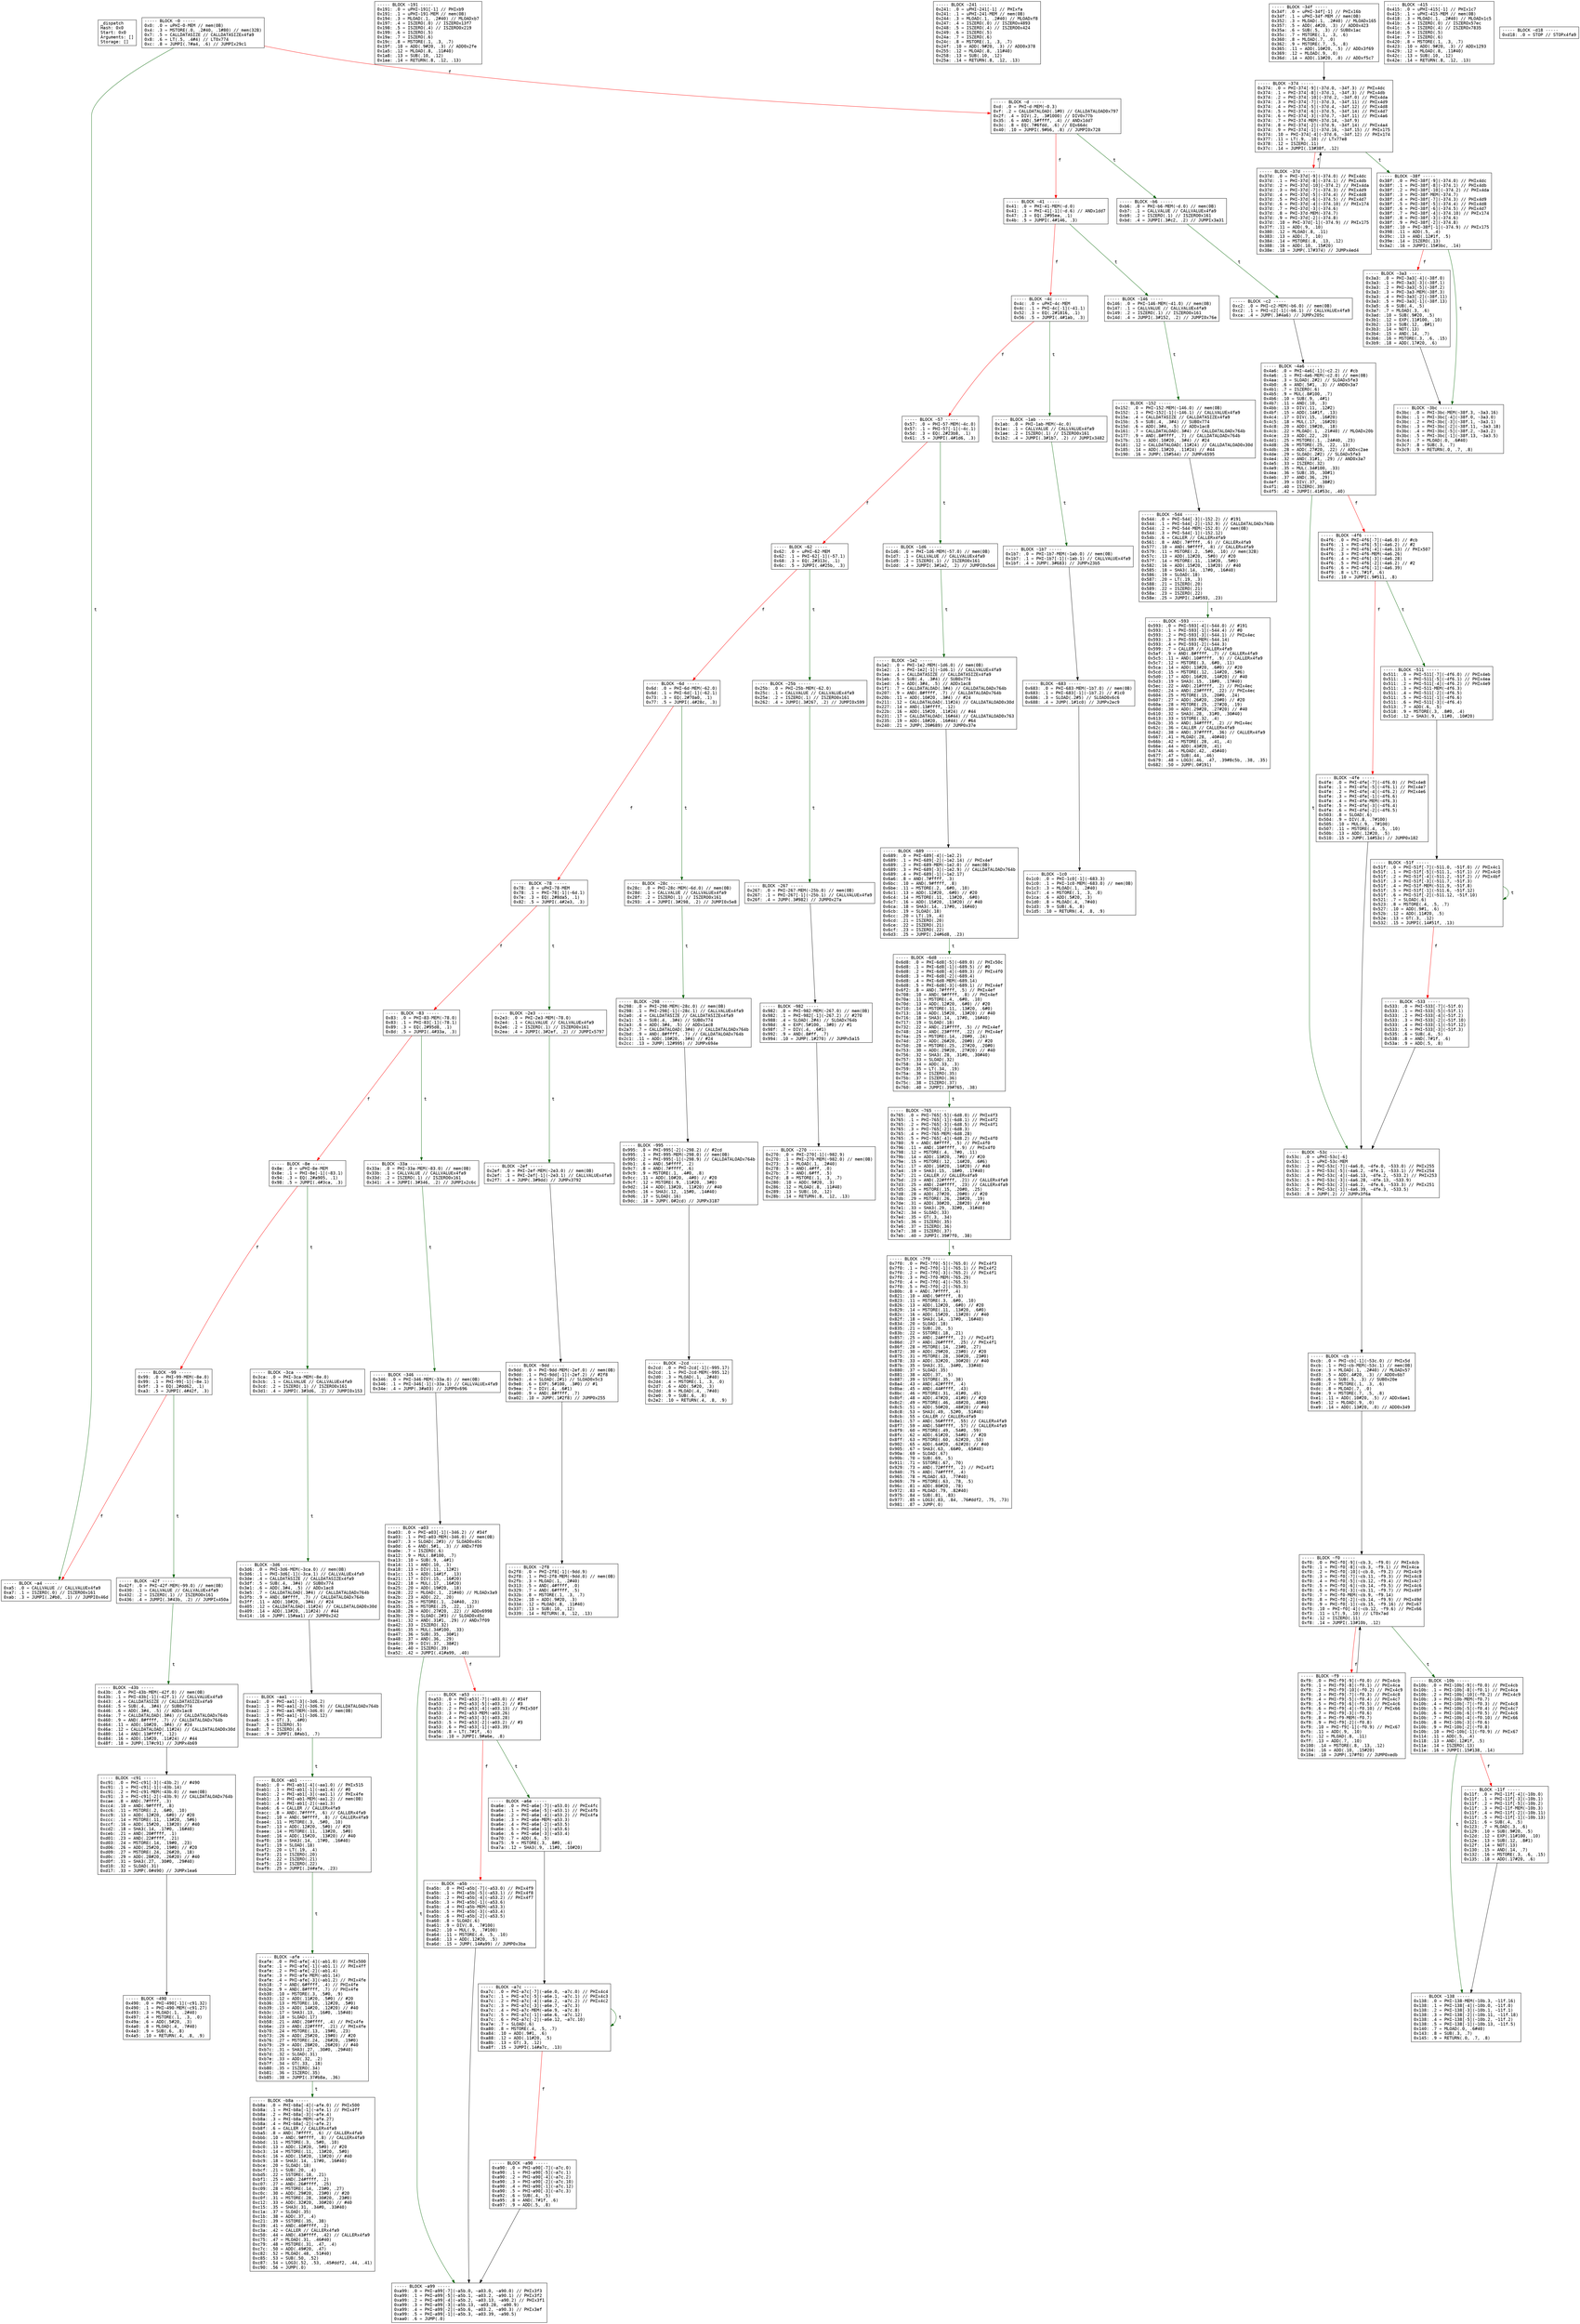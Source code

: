 
digraph G {
graph [fontname = "consolas"];
node  [fontname = "consolas"];
edge  [fontname = "consolas"];
ff [label="{_dispatch\lHash: 0x0\lStart: 0x0\lArguments: []\lStorage: []\l}", shape="record"];
block_0 [label="----- BLOCK ~0 -----\l0x0: .0 = uPHI~0-MEM // mem(0B)\l0x4: .3 = MSTORE(.0, .2#40, .1#80) // mem(32B)\l0x7: .5 = CALLDATASIZE // CALLDATASIZEx4fa9\l0x8: .6 = LT(.5, .4#4) // LT0x774\l0xc: .8 = JUMPI(.7#a4, .6) // JUMPIx29c1\l", shape="record"];
block_d [label="----- BLOCK ~d -----\l0xd: .0 = PHI~d-MEM(~0.3)\l0xf: .2 = CALLDATALOAD(.1#0) // CALLDATALOAD0x797\l0x2f: .4 = DIV(.2, .3#1000) // DIV0x77b\l0x35: .6 = AND(.5#ffff, .4) // ANDx1dd7\l0x3c: .8 = EQ(.7#6fdd, .6) // EQx664c\l0x40: .10 = JUMPI(.9#b6, .8) // JUMPI0x728\l", shape="record"];
block_41 [label="----- BLOCK ~41 -----\l0x41: .0 = PHI~41-MEM(~d.0)\l0x41: .1 = PHI~41[-1](~d.6) // ANDx1dd7\l0x47: .3 = EQ(.2#95ea, .1)\l0x4b: .5 = JUMPI(.4#146, .3)\l", shape="record"];
block_4c [label="----- BLOCK ~4c -----\l0x4c: .0 = uPHI~4c-MEM\l0x4c: .1 = PHI~4c[-1](~41.1)\l0x52: .3 = EQ(.2#1816, .1)\l0x56: .5 = JUMPI(.4#1ab, .3)\l", shape="record"];
block_57 [label="----- BLOCK ~57 -----\l0x57: .0 = PHI~57-MEM(~4c.0)\l0x57: .1 = PHI~57[-1](~4c.1)\l0x5d: .3 = EQ(.2#23b8, .1)\l0x61: .5 = JUMPI(.4#1d6, .3)\l", shape="record"];
block_62 [label="----- BLOCK ~62 -----\l0x62: .0 = uPHI~62-MEM\l0x62: .1 = PHI~62[-1](~57.1)\l0x68: .3 = EQ(.2#313c, .1)\l0x6c: .5 = JUMPI(.4#25b, .3)\l", shape="record"];
block_6d [label="----- BLOCK ~6d -----\l0x6d: .0 = PHI~6d-MEM(~62.0)\l0x6d: .1 = PHI~6d[-1](~62.1)\l0x73: .3 = EQ(.2#70a0, .1)\l0x77: .5 = JUMPI(.4#28c, .3)\l", shape="record"];
block_78 [label="----- BLOCK ~78 -----\l0x78: .0 = uPHI~78-MEM\l0x78: .1 = PHI~78[-1](~6d.1)\l0x7e: .3 = EQ(.2#8da5, .1)\l0x82: .5 = JUMPI(.4#2e3, .3)\l", shape="record"];
block_83 [label="----- BLOCK ~83 -----\l0x83: .0 = PHI~83-MEM(~78.0)\l0x83: .1 = PHI~83[-1](~78.1)\l0x89: .3 = EQ(.2#95d8, .1)\l0x8d: .5 = JUMPI(.4#33a, .3)\l", shape="record"];
block_8e [label="----- BLOCK ~8e -----\l0x8e: .0 = uPHI~8e-MEM\l0x8e: .1 = PHI~8e[-1](~83.1)\l0x94: .3 = EQ(.2#a905, .1)\l0x98: .5 = JUMPI(.4#3ca, .3)\l", shape="record"];
block_99 [label="----- BLOCK ~99 -----\l0x99: .0 = PHI~99-MEM(~8e.0)\l0x99: .1 = PHI~99[-1](~8e.1)\l0x9f: .3 = EQ(.2#dd62, .1)\l0xa3: .5 = JUMPI(.4#42f, .3)\l", shape="record"];
block_a4 [label="----- BLOCK ~a4 -----\l0xa5: .0 = CALLVALUE // CALLVALUEx4fa9\l0xa7: .1 = ISZERO(.0) // ISZERO0x161\l0xab: .3 = JUMPI(.2#b0, .1) // JUMPI0x46d\l", shape="record"];
block_b6 [label="----- BLOCK ~b6 -----\l0xb6: .0 = PHI~b6-MEM(~d.0) // mem(0B)\l0xb7: .1 = CALLVALUE // CALLVALUEx4fa9\l0xb9: .2 = ISZERO(.1) // ISZERO0x161\l0xbd: .4 = JUMPI(.3#c2, .2) // JUMPIx3a31\l", shape="record"];
block_c2 [label="----- BLOCK ~c2 -----\l0xc2: .0 = PHI~c2-MEM(~b6.0) // mem(0B)\l0xc2: .1 = PHI~c2[-1](~b6.1) // CALLVALUEx4fa9\l0xca: .4 = JUMP(.3#4a6) // JUMPx205c\l", shape="record"];
block_cb [label="----- BLOCK ~cb -----\l0xcb: .0 = PHI~cb[-1](~53c.0) // PHIx5d\l0xcb: .1 = PHI~cb-MEM(~53c.1) // mem(0B)\l0xce: .3 = MLOAD(.1, .2#40) // MLOADx57\l0xd3: .5 = ADD(.4#20, .3) // ADD0x6b7\l0xd6: .6 = SUB(.5, .3) // SUB0x20e\l0xd8: .7 = MSTORE(.1, .3, .6)\l0xdc: .8 = MLOAD(.7, .0)\l0xde: .9 = MSTORE(.7, .5, .8)\l0xe1: .11 = ADD(.10#20, .5) // ADDx6ae1\l0xe5: .12 = MLOAD(.9, .0)\l0xe9: .14 = ADD(.13#20, .0) // ADD0x349\l", shape="record"];
block_f0 [label="----- BLOCK ~f0 -----\l0xf0: .0 = PHI~f0[-9](~cb.3, ~f9.0) // PHIx4cb\l0xf0: .1 = PHI~f0[-8](~cb.3, ~f9.1) // PHIx4ca\l0xf0: .2 = PHI~f0[-10](~cb.0, ~f9.2) // PHIx4c9\l0xf0: .3 = PHI~f0[-7](~cb.11, ~f9.3) // PHIx4c8\l0xf0: .4 = PHI~f0[-5](~cb.12, ~f9.4) // PHIx4c7\l0xf0: .5 = PHI~f0[-6](~cb.14, ~f9.5) // PHIx4c6\l0xf0: .6 = PHI~f0[-3](~cb.11, ~f9.7) // PHIx49f\l0xf0: .7 = PHI~f0-MEM(~cb.9, ~f9.14)\l0xf0: .8 = PHI~f0[-2](~cb.14, ~f9.9) // PHIx49d\l0xf0: .9 = PHI~f0[-1](~cb.15, ~f9.16) // PHIx67\l0xf0: .10 = PHI~f0[-4](~cb.12, ~f9.6) // PHIx66\l0xf3: .11 = LT(.9, .10) // LT0x7ad\l0xf4: .12 = ISZERO(.11)\l0xf8: .14 = JUMPI(.13#10b, .12)\l", shape="record"];
block_f9 [label="----- BLOCK ~f9 -----\l0xf9: .0 = PHI~f9[-9](~f0.0) // PHIx4cb\l0xf9: .1 = PHI~f9[-8](~f0.1) // PHIx4ca\l0xf9: .2 = PHI~f9[-10](~f0.2) // PHIx4c9\l0xf9: .3 = PHI~f9[-7](~f0.3) // PHIx4c8\l0xf9: .4 = PHI~f9[-5](~f0.4) // PHIx4c7\l0xf9: .5 = PHI~f9[-6](~f0.5) // PHIx4c6\l0xf9: .6 = PHI~f9[-4](~f0.10) // PHIx66\l0xf9: .7 = PHI~f9[-3](~f0.6)\l0xf9: .8 = PHI~f9-MEM(~f0.7)\l0xf9: .9 = PHI~f9[-2](~f0.8)\l0xf9: .10 = PHI~f9[-1](~f0.9) // PHIx67\l0xfb: .11 = ADD(.9, .10)\l0xfc: .12 = MLOAD(.8, .11)\l0xff: .13 = ADD(.7, .10)\l0x100: .14 = MSTORE(.8, .13, .12)\l0x104: .16 = ADD(.10, .15#20)\l0x10a: .18 = JUMP(.17#f0) // JUMP0xedb\l", shape="record"];
block_10b [label="----- BLOCK ~10b -----\l0x10b: .0 = PHI~10b[-9](~f0.0) // PHIx4cb\l0x10b: .1 = PHI~10b[-8](~f0.1) // PHIx4ca\l0x10b: .2 = PHI~10b[-10](~f0.2) // PHIx4c9\l0x10b: .3 = PHI~10b-MEM(~f0.7)\l0x10b: .4 = PHI~10b[-7](~f0.3) // PHIx4c8\l0x10b: .5 = PHI~10b[-5](~f0.4) // PHIx4c7\l0x10b: .6 = PHI~10b[-6](~f0.5) // PHIx4c6\l0x10b: .7 = PHI~10b[-4](~f0.10) // PHIx66\l0x10b: .8 = PHI~10b[-3](~f0.6)\l0x10b: .9 = PHI~10b[-2](~f0.8)\l0x10b: .10 = PHI~10b[-1](~f0.9) // PHIx67\l0x114: .11 = ADD(.5, .4)\l0x118: .13 = AND(.12#1f, .5)\l0x11a: .14 = ISZERO(.13)\l0x11e: .16 = JUMPI(.15#138, .14)\l", shape="record"];
block_11f [label="----- BLOCK ~11f -----\l0x11f: .0 = PHI~11f[-4](~10b.0)\l0x11f: .1 = PHI~11f[-3](~10b.1)\l0x11f: .2 = PHI~11f[-5](~10b.2)\l0x11f: .3 = PHI~11f-MEM(~10b.3)\l0x11f: .4 = PHI~11f[-2](~10b.11)\l0x11f: .5 = PHI~11f[-1](~10b.13)\l0x121: .6 = SUB(.4, .5)\l0x123: .7 = MLOAD(.3, .6)\l0x129: .10 = SUB(.9#20, .5)\l0x12d: .12 = EXP(.11#100, .10)\l0x12e: .13 = SUB(.12, .8#1)\l0x12f: .14 = NOT(.13)\l0x130: .15 = AND(.14, .7)\l0x132: .16 = MSTORE(.3, .6, .15)\l0x135: .18 = ADD(.17#20, .6)\l", shape="record"];
block_138 [label="----- BLOCK ~138 -----\l0x138: .0 = PHI~138-MEM(~10b.3, ~11f.16)\l0x138: .1 = PHI~138[-4](~10b.0, ~11f.0)\l0x138: .2 = PHI~138[-3](~10b.1, ~11f.1)\l0x138: .3 = PHI~138[-2](~10b.11, ~11f.18)\l0x138: .4 = PHI~138[-5](~10b.2, ~11f.2)\l0x138: .5 = PHI~138[-1](~10b.13, ~11f.5)\l0x140: .7 = MLOAD(.0, .6#40)\l0x143: .8 = SUB(.3, .7)\l0x145: .9 = RETURN(.0, .7, .8)\l", shape="record"];
block_146 [label="----- BLOCK ~146 -----\l0x146: .0 = PHI~146-MEM(~41.0) // mem(0B)\l0x147: .1 = CALLVALUE // CALLVALUEx4fa9\l0x149: .2 = ISZERO(.1) // ISZERO0x161\l0x14d: .4 = JUMPI(.3#152, .2) // JUMPI0x76e\l", shape="record"];
block_152 [label="----- BLOCK ~152 -----\l0x152: .0 = PHI~152-MEM(~146.0) // mem(0B)\l0x152: .1 = PHI~152[-1](~146.1) // CALLVALUEx4fa9\l0x15a: .4 = CALLDATASIZE // CALLDATASIZEx4fa9\l0x15b: .5 = SUB(.4, .3#4) // SUB0x774\l0x15d: .6 = ADD(.3#4, .5) // ADDx1ac8\l0x161: .7 = CALLDATALOAD(.3#4) // CALLDATALOADx764b\l0x177: .9 = AND(.8#ffff, .7) // CALLDATALOADx764b\l0x17b: .11 = ADD(.10#20, .3#4) // #24\l0x181: .12 = CALLDATALOAD(.11#24) // CALLDATALOAD0x30d\l0x185: .14 = ADD(.13#20, .11#24) // #44\l0x190: .16 = JUMP(.15#544) // JUMPx6595\l", shape="record"];
block_191 [label="----- BLOCK ~191 -----\l0x191: .0 = uPHI~191[-1] // PHIxb9\l0x191: .1 = uPHI~191-MEM // mem(0B)\l0x194: .3 = MLOAD(.1, .2#40) // MLOADxb7\l0x197: .4 = ISZERO(.0) // ISZEROx13f7\l0x198: .5 = ISZERO(.4) // ISZERO0x219\l0x199: .6 = ISZERO(.5)\l0x19a: .7 = ISZERO(.6)\l0x19c: .8 = MSTORE(.1, .3, .7)\l0x19f: .10 = ADD(.9#20, .3) // ADD0x2fe\l0x1a5: .12 = MLOAD(.8, .11#40)\l0x1a8: .13 = SUB(.10, .12)\l0x1aa: .14 = RETURN(.8, .12, .13)\l", shape="record"];
block_1ab [label="----- BLOCK ~1ab -----\l0x1ab: .0 = PHI~1ab-MEM(~4c.0)\l0x1ac: .1 = CALLVALUE // CALLVALUEx4fa9\l0x1ae: .2 = ISZERO(.1) // ISZERO0x161\l0x1b2: .4 = JUMPI(.3#1b7, .2) // JUMPIx3482\l", shape="record"];
block_1b7 [label="----- BLOCK ~1b7 -----\l0x1b7: .0 = PHI~1b7-MEM(~1ab.0) // mem(0B)\l0x1b7: .1 = PHI~1b7[-1](~1ab.1) // CALLVALUEx4fa9\l0x1bf: .4 = JUMP(.3#683) // JUMPx23b5\l", shape="record"];
block_1c0 [label="----- BLOCK ~1c0 -----\l0x1c0: .0 = PHI~1c0[-1](~683.3)\l0x1c0: .1 = PHI~1c0-MEM(~683.0) // mem(0B)\l0x1c3: .3 = MLOAD(.1, .2#40)\l0x1c7: .4 = MSTORE(.1, .3, .0)\l0x1ca: .6 = ADD(.5#20, .3)\l0x1d0: .8 = MLOAD(.4, .7#40)\l0x1d3: .9 = SUB(.6, .8)\l0x1d5: .10 = RETURN(.4, .8, .9)\l", shape="record"];
block_1d6 [label="----- BLOCK ~1d6 -----\l0x1d6: .0 = PHI~1d6-MEM(~57.0) // mem(0B)\l0x1d7: .1 = CALLVALUE // CALLVALUEx4fa9\l0x1d9: .2 = ISZERO(.1) // ISZERO0x161\l0x1dd: .4 = JUMPI(.3#1e2, .2) // JUMPI0x5d4\l", shape="record"];
block_1e2 [label="----- BLOCK ~1e2 -----\l0x1e2: .0 = PHI~1e2-MEM(~1d6.0) // mem(0B)\l0x1e2: .1 = PHI~1e2[-1](~1d6.1) // CALLVALUEx4fa9\l0x1ea: .4 = CALLDATASIZE // CALLDATASIZEx4fa9\l0x1eb: .5 = SUB(.4, .3#4) // SUB0x774\l0x1ed: .6 = ADD(.3#4, .5) // ADDx1ac8\l0x1f1: .7 = CALLDATALOAD(.3#4) // CALLDATALOADx764b\l0x207: .9 = AND(.8#ffff, .7) // CALLDATALOADx764b\l0x20b: .11 = ADD(.10#20, .3#4) // #24\l0x211: .12 = CALLDATALOAD(.11#24) // CALLDATALOAD0x30d\l0x227: .14 = AND(.13#ffff, .12)\l0x22b: .16 = ADD(.15#20, .11#24) // #44\l0x231: .17 = CALLDATALOAD(.16#44) // CALLDATALOAD0x763\l0x235: .19 = ADD(.18#20, .16#44) // #64\l0x240: .21 = JUMP(.20#689) // JUMP0x37e\l", shape="record"];
block_241 [label="----- BLOCK ~241 -----\l0x241: .0 = uPHI~241[-1] // PHIxfa\l0x241: .1 = uPHI~241-MEM // mem(0B)\l0x244: .3 = MLOAD(.1, .2#40) // MLOADxf8\l0x247: .4 = ISZERO(.0) // ISZEROx4893\l0x248: .5 = ISZERO(.4) // ISZERO0x424\l0x249: .6 = ISZERO(.5)\l0x24a: .7 = ISZERO(.6)\l0x24c: .8 = MSTORE(.1, .3, .7)\l0x24f: .10 = ADD(.9#20, .3) // ADD0x378\l0x255: .12 = MLOAD(.8, .11#40)\l0x258: .13 = SUB(.10, .12)\l0x25a: .14 = RETURN(.8, .12, .13)\l", shape="record"];
block_25b [label="----- BLOCK ~25b -----\l0x25b: .0 = PHI~25b-MEM(~62.0)\l0x25c: .1 = CALLVALUE // CALLVALUEx4fa9\l0x25e: .2 = ISZERO(.1) // ISZERO0x161\l0x262: .4 = JUMPI(.3#267, .2) // JUMPI0x599\l", shape="record"];
block_267 [label="----- BLOCK ~267 -----\l0x267: .0 = PHI~267-MEM(~25b.0) // mem(0B)\l0x267: .1 = PHI~267[-1](~25b.1) // CALLVALUEx4fa9\l0x26f: .4 = JUMP(.3#982) // JUMP0x27a\l", shape="record"];
block_270 [label="----- BLOCK ~270 -----\l0x270: .0 = PHI~270[-1](~982.9)\l0x270: .1 = PHI~270-MEM(~982.0) // mem(0B)\l0x273: .3 = MLOAD(.1, .2#40)\l0x278: .5 = AND(.4#ff, .0)\l0x27b: .7 = AND(.6#ff, .5)\l0x27d: .8 = MSTORE(.1, .3, .7)\l0x280: .10 = ADD(.9#20, .3)\l0x286: .12 = MLOAD(.8, .11#40)\l0x289: .13 = SUB(.10, .12)\l0x28b: .14 = RETURN(.8, .12, .13)\l", shape="record"];
block_28c [label="----- BLOCK ~28c -----\l0x28c: .0 = PHI~28c-MEM(~6d.0) // mem(0B)\l0x28d: .1 = CALLVALUE // CALLVALUEx4fa9\l0x28f: .2 = ISZERO(.1) // ISZERO0x161\l0x293: .4 = JUMPI(.3#298, .2) // JUMPI0x5e8\l", shape="record"];
block_298 [label="----- BLOCK ~298 -----\l0x298: .0 = PHI~298-MEM(~28c.0) // mem(0B)\l0x298: .1 = PHI~298[-1](~28c.1) // CALLVALUEx4fa9\l0x2a0: .4 = CALLDATASIZE // CALLDATASIZEx4fa9\l0x2a1: .5 = SUB(.4, .3#4) // SUB0x774\l0x2a3: .6 = ADD(.3#4, .5) // ADDx1ac8\l0x2a7: .7 = CALLDATALOAD(.3#4) // CALLDATALOADx764b\l0x2bd: .9 = AND(.8#ffff, .7) // CALLDATALOADx764b\l0x2c1: .11 = ADD(.10#20, .3#4) // #24\l0x2cc: .13 = JUMP(.12#995) // JUMPx694e\l", shape="record"];
block_2cd [label="----- BLOCK ~2cd -----\l0x2cd: .0 = PHI~2cd[-1](~995.17)\l0x2cd: .1 = PHI~2cd-MEM(~995.12)\l0x2d0: .3 = MLOAD(.1, .2#40)\l0x2d4: .4 = MSTORE(.1, .3, .0)\l0x2d7: .6 = ADD(.5#20, .3)\l0x2dd: .8 = MLOAD(.4, .7#40)\l0x2e0: .9 = SUB(.6, .8)\l0x2e2: .10 = RETURN(.4, .8, .9)\l", shape="record"];
block_2e3 [label="----- BLOCK ~2e3 -----\l0x2e3: .0 = PHI~2e3-MEM(~78.0)\l0x2e4: .1 = CALLVALUE // CALLVALUEx4fa9\l0x2e6: .2 = ISZERO(.1) // ISZERO0x161\l0x2ea: .4 = JUMPI(.3#2ef, .2) // JUMPIx5797\l", shape="record"];
block_2ef [label="----- BLOCK ~2ef -----\l0x2ef: .0 = PHI~2ef-MEM(~2e3.0) // mem(0B)\l0x2ef: .1 = PHI~2ef[-1](~2e3.1) // CALLVALUEx4fa9\l0x2f7: .4 = JUMP(.3#9dd) // JUMPx3792\l", shape="record"];
block_2f8 [label="----- BLOCK ~2f8 -----\l0x2f8: .0 = PHI~2f8[-1](~9dd.9)\l0x2f8: .1 = PHI~2f8-MEM(~9dd.0) // mem(0B)\l0x2fb: .3 = MLOAD(.1, .2#40)\l0x313: .5 = AND(.4#ffff, .0)\l0x329: .7 = AND(.6#ffff, .5)\l0x32b: .8 = MSTORE(.1, .3, .7)\l0x32e: .10 = ADD(.9#20, .3)\l0x334: .12 = MLOAD(.8, .11#40)\l0x337: .13 = SUB(.10, .12)\l0x339: .14 = RETURN(.8, .12, .13)\l", shape="record"];
block_33a [label="----- BLOCK ~33a -----\l0x33a: .0 = PHI~33a-MEM(~83.0) // mem(0B)\l0x33b: .1 = CALLVALUE // CALLVALUEx4fa9\l0x33d: .2 = ISZERO(.1) // ISZERO0x161\l0x341: .4 = JUMPI(.3#346, .2) // JUMPIx2c6c\l", shape="record"];
block_346 [label="----- BLOCK ~346 -----\l0x346: .0 = PHI~346-MEM(~33a.0) // mem(0B)\l0x346: .1 = PHI~346[-1](~33a.1) // CALLVALUEx4fa9\l0x34e: .4 = JUMP(.3#a03) // JUMP0x696\l", shape="record"];
block_34f [label="----- BLOCK ~34f -----\l0x34f: .0 = uPHI~34f[-1] // PHIx16b\l0x34f: .1 = uPHI~34f-MEM // mem(0B)\l0x352: .3 = MLOAD(.1, .2#40) // MLOADx165\l0x357: .5 = ADD(.4#20, .3) // ADD0x423\l0x35a: .6 = SUB(.5, .3) // SUB0x1ac\l0x35c: .7 = MSTORE(.1, .3, .6)\l0x360: .8 = MLOAD(.7, .0)\l0x362: .9 = MSTORE(.7, .5, .8)\l0x365: .11 = ADD(.10#20, .5) // ADDx3f69\l0x369: .12 = MLOAD(.9, .0)\l0x36d: .14 = ADD(.13#20, .0) // ADDxf5c7\l", shape="record"];
block_374 [label="----- BLOCK ~374 -----\l0x374: .0 = PHI~374[-9](~37d.0, ~34f.3) // PHIx4dc\l0x374: .1 = PHI~374[-8](~37d.1, ~34f.3) // PHIx4db\l0x374: .2 = PHI~374[-10](~37d.2, ~34f.0) // PHIx4da\l0x374: .3 = PHI~374[-7](~37d.3, ~34f.11) // PHIx4d9\l0x374: .4 = PHI~374[-5](~37d.4, ~34f.12) // PHIx4d8\l0x374: .5 = PHI~374[-6](~37d.5, ~34f.14) // PHIx4d7\l0x374: .6 = PHI~374[-3](~37d.7, ~34f.11) // PHIx4a6\l0x374: .7 = PHI~374-MEM(~37d.14, ~34f.9)\l0x374: .8 = PHI~374[-2](~37d.9, ~34f.14) // PHIx4a4\l0x374: .9 = PHI~374[-1](~37d.16, ~34f.15) // PHIx175\l0x374: .10 = PHI~374[-4](~37d.6, ~34f.12) // PHIx174\l0x377: .11 = LT(.9, .10) // LTx77e8\l0x378: .12 = ISZERO(.11)\l0x37c: .14 = JUMPI(.13#38f, .12)\l", shape="record"];
block_37d [label="----- BLOCK ~37d -----\l0x37d: .0 = PHI~37d[-9](~374.0) // PHIx4dc\l0x37d: .1 = PHI~37d[-8](~374.1) // PHIx4db\l0x37d: .2 = PHI~37d[-10](~374.2) // PHIx4da\l0x37d: .3 = PHI~37d[-7](~374.3) // PHIx4d9\l0x37d: .4 = PHI~37d[-5](~374.4) // PHIx4d8\l0x37d: .5 = PHI~37d[-6](~374.5) // PHIx4d7\l0x37d: .6 = PHI~37d[-4](~374.10) // PHIx174\l0x37d: .7 = PHI~37d[-3](~374.6)\l0x37d: .8 = PHI~37d-MEM(~374.7)\l0x37d: .9 = PHI~37d[-2](~374.8)\l0x37d: .10 = PHI~37d[-1](~374.9) // PHIx175\l0x37f: .11 = ADD(.9, .10)\l0x380: .12 = MLOAD(.8, .11)\l0x383: .13 = ADD(.7, .10)\l0x384: .14 = MSTORE(.8, .13, .12)\l0x388: .16 = ADD(.10, .15#20)\l0x38e: .18 = JUMP(.17#374) // JUMPx4ed4\l", shape="record"];
block_38f [label="----- BLOCK ~38f -----\l0x38f: .0 = PHI~38f[-9](~374.0) // PHIx4dc\l0x38f: .1 = PHI~38f[-8](~374.1) // PHIx4db\l0x38f: .2 = PHI~38f[-10](~374.2) // PHIx4da\l0x38f: .3 = PHI~38f-MEM(~374.7)\l0x38f: .4 = PHI~38f[-7](~374.3) // PHIx4d9\l0x38f: .5 = PHI~38f[-5](~374.4) // PHIx4d8\l0x38f: .6 = PHI~38f[-6](~374.5) // PHIx4d7\l0x38f: .7 = PHI~38f[-4](~374.10) // PHIx174\l0x38f: .8 = PHI~38f[-3](~374.6)\l0x38f: .9 = PHI~38f[-2](~374.8)\l0x38f: .10 = PHI~38f[-1](~374.9) // PHIx175\l0x398: .11 = ADD(.5, .4)\l0x39c: .13 = AND(.12#1f, .5)\l0x39e: .14 = ISZERO(.13)\l0x3a2: .16 = JUMPI(.15#3bc, .14)\l", shape="record"];
block_3a3 [label="----- BLOCK ~3a3 -----\l0x3a3: .0 = PHI~3a3[-4](~38f.0)\l0x3a3: .1 = PHI~3a3[-3](~38f.1)\l0x3a3: .2 = PHI~3a3[-5](~38f.2)\l0x3a3: .3 = PHI~3a3-MEM(~38f.3)\l0x3a3: .4 = PHI~3a3[-2](~38f.11)\l0x3a3: .5 = PHI~3a3[-1](~38f.13)\l0x3a5: .6 = SUB(.4, .5)\l0x3a7: .7 = MLOAD(.3, .6)\l0x3ad: .10 = SUB(.9#20, .5)\l0x3b1: .12 = EXP(.11#100, .10)\l0x3b2: .13 = SUB(.12, .8#1)\l0x3b3: .14 = NOT(.13)\l0x3b4: .15 = AND(.14, .7)\l0x3b6: .16 = MSTORE(.3, .6, .15)\l0x3b9: .18 = ADD(.17#20, .6)\l", shape="record"];
block_3bc [label="----- BLOCK ~3bc -----\l0x3bc: .0 = PHI~3bc-MEM(~38f.3, ~3a3.16)\l0x3bc: .1 = PHI~3bc[-4](~38f.0, ~3a3.0)\l0x3bc: .2 = PHI~3bc[-3](~38f.1, ~3a3.1)\l0x3bc: .3 = PHI~3bc[-2](~38f.11, ~3a3.18)\l0x3bc: .4 = PHI~3bc[-5](~38f.2, ~3a3.2)\l0x3bc: .5 = PHI~3bc[-1](~38f.13, ~3a3.5)\l0x3c4: .7 = MLOAD(.0, .6#40)\l0x3c7: .8 = SUB(.3, .7)\l0x3c9: .9 = RETURN(.0, .7, .8)\l", shape="record"];
block_3ca [label="----- BLOCK ~3ca -----\l0x3ca: .0 = PHI~3ca-MEM(~8e.0)\l0x3cb: .1 = CALLVALUE // CALLVALUEx4fa9\l0x3cd: .2 = ISZERO(.1) // ISZERO0x161\l0x3d1: .4 = JUMPI(.3#3d6, .2) // JUMPI0x153\l", shape="record"];
block_3d6 [label="----- BLOCK ~3d6 -----\l0x3d6: .0 = PHI~3d6-MEM(~3ca.0) // mem(0B)\l0x3d6: .1 = PHI~3d6[-1](~3ca.1) // CALLVALUEx4fa9\l0x3de: .4 = CALLDATASIZE // CALLDATASIZEx4fa9\l0x3df: .5 = SUB(.4, .3#4) // SUB0x774\l0x3e1: .6 = ADD(.3#4, .5) // ADDx1ac8\l0x3e5: .7 = CALLDATALOAD(.3#4) // CALLDATALOADx764b\l0x3fb: .9 = AND(.8#ffff, .7) // CALLDATALOADx764b\l0x3ff: .11 = ADD(.10#20, .3#4) // #24\l0x405: .12 = CALLDATALOAD(.11#24) // CALLDATALOAD0x30d\l0x409: .14 = ADD(.13#20, .11#24) // #44\l0x414: .16 = JUMP(.15#aa1) // JUMP0x242\l", shape="record"];
block_415 [label="----- BLOCK ~415 -----\l0x415: .0 = uPHI~415[-1] // PHIx1c7\l0x415: .1 = uPHI~415-MEM // mem(0B)\l0x418: .3 = MLOAD(.1, .2#40) // MLOADx1c5\l0x41b: .4 = ISZERO(.0) // ISZEROx57ec\l0x41c: .5 = ISZERO(.4) // ISZEROx7835\l0x41d: .6 = ISZERO(.5)\l0x41e: .7 = ISZERO(.6)\l0x420: .8 = MSTORE(.1, .3, .7)\l0x423: .10 = ADD(.9#20, .3) // ADDx1293\l0x429: .12 = MLOAD(.8, .11#40)\l0x42c: .13 = SUB(.10, .12)\l0x42e: .14 = RETURN(.8, .12, .13)\l", shape="record"];
block_42f [label="----- BLOCK ~42f -----\l0x42f: .0 = PHI~42f-MEM(~99.0) // mem(0B)\l0x430: .1 = CALLVALUE // CALLVALUEx4fa9\l0x432: .2 = ISZERO(.1) // ISZERO0x161\l0x436: .4 = JUMPI(.3#43b, .2) // JUMPIx450a\l", shape="record"];
block_43b [label="----- BLOCK ~43b -----\l0x43b: .0 = PHI~43b-MEM(~42f.0) // mem(0B)\l0x43b: .1 = PHI~43b[-1](~42f.1) // CALLVALUEx4fa9\l0x443: .4 = CALLDATASIZE // CALLDATASIZEx4fa9\l0x444: .5 = SUB(.4, .3#4) // SUB0x774\l0x446: .6 = ADD(.3#4, .5) // ADDx1ac8\l0x44a: .7 = CALLDATALOAD(.3#4) // CALLDATALOADx764b\l0x460: .9 = AND(.8#ffff, .7) // CALLDATALOADx764b\l0x464: .11 = ADD(.10#20, .3#4) // #24\l0x46a: .12 = CALLDATALOAD(.11#24) // CALLDATALOAD0x30d\l0x480: .14 = AND(.13#ffff, .12)\l0x484: .16 = ADD(.15#20, .11#24) // #44\l0x48f: .18 = JUMP(.17#c91) // JUMPx4b69\l", shape="record"];
block_490 [label="----- BLOCK ~490 -----\l0x490: .0 = PHI~490[-1](~c91.32)\l0x490: .1 = PHI~490-MEM(~c91.27)\l0x493: .3 = MLOAD(.1, .2#40)\l0x497: .4 = MSTORE(.1, .3, .0)\l0x49a: .6 = ADD(.5#20, .3)\l0x4a0: .8 = MLOAD(.4, .7#40)\l0x4a3: .9 = SUB(.6, .8)\l0x4a5: .10 = RETURN(.4, .8, .9)\l", shape="record"];
block_4a6 [label="----- BLOCK ~4a6 -----\l0x4a6: .0 = PHI~4a6[-1](~c2.2) // #cb\l0x4a6: .1 = PHI~4a6-MEM(~c2.0) // mem(0B)\l0x4aa: .3 = SLOAD(.2#2) // SLOADx5fe3\l0x4b0: .6 = AND(.5#1, .3) // AND0x3a7\l0x4b1: .7 = ISZERO(.6)\l0x4b5: .9 = MUL(.8#100, .7)\l0x4b6: .10 = SUB(.9, .4#1)\l0x4b7: .11 = AND(.10, .3)\l0x4bb: .13 = DIV(.11, .12#2)\l0x4bf: .15 = ADD(.14#1f, .13)\l0x4c4: .17 = DIV(.15, .16#20)\l0x4c5: .18 = MUL(.17, .16#20)\l0x4c8: .20 = ADD(.19#20, .18)\l0x4cb: .22 = MLOAD(.1, .21#40) // MLOADx20b\l0x4ce: .23 = ADD(.22, .20)\l0x4d1: .25 = MSTORE(.1, .24#40, .23)\l0x4d8: .26 = MSTORE(.25, .22, .13)\l0x4db: .28 = ADD(.27#20, .22) // ADDxc2ae\l0x4de: .29 = SLOAD(.2#2) // SLOADx5fe3\l0x4e4: .32 = AND(.31#1, .29) // AND0x3a7\l0x4e5: .33 = ISZERO(.32)\l0x4e9: .35 = MUL(.34#100, .33)\l0x4ea: .36 = SUB(.35, .30#1)\l0x4eb: .37 = AND(.36, .29)\l0x4ef: .39 = DIV(.37, .38#2)\l0x4f1: .40 = ISZERO(.39)\l0x4f5: .42 = JUMPI(.41#53c, .40)\l", shape="record"];
block_4f6 [label="----- BLOCK ~4f6 -----\l0x4f6: .0 = PHI~4f6[-7](~4a6.0) // #cb\l0x4f6: .1 = PHI~4f6[-5](~4a6.2) // #2\l0x4f6: .2 = PHI~4f6[-4](~4a6.13) // PHIx507\l0x4f6: .3 = PHI~4f6-MEM(~4a6.26)\l0x4f6: .4 = PHI~4f6[-3](~4a6.28)\l0x4f6: .5 = PHI~4f6[-2](~4a6.2) // #2\l0x4f6: .6 = PHI~4f6[-1](~4a6.39)\l0x4f9: .8 = LT(.7#1f, .6)\l0x4fd: .10 = JUMPI(.9#511, .8)\l", shape="record"];
block_4fe [label="----- BLOCK ~4fe -----\l0x4fe: .0 = PHI~4fe[-7](~4f6.0) // PHIx4e8\l0x4fe: .1 = PHI~4fe[-5](~4f6.1) // PHIx4e7\l0x4fe: .2 = PHI~4fe[-4](~4f6.2) // PHIx4e6\l0x4fe: .3 = PHI~4fe[-1](~4f6.6)\l0x4fe: .4 = PHI~4fe-MEM(~4f6.3)\l0x4fe: .5 = PHI~4fe[-3](~4f6.4)\l0x4fe: .6 = PHI~4fe[-2](~4f6.5)\l0x503: .8 = SLOAD(.6)\l0x504: .9 = DIV(.8, .7#100)\l0x505: .10 = MUL(.9, .7#100)\l0x507: .11 = MSTORE(.4, .5, .10)\l0x50b: .13 = ADD(.12#20, .5)\l0x510: .15 = JUMP(.14#53c) // JUMP0x182\l", shape="record"];
block_511 [label="----- BLOCK ~511 -----\l0x511: .0 = PHI~511[-7](~4f6.0) // PHIx4eb\l0x511: .1 = PHI~511[-5](~4f6.1) // PHIx4ea\l0x511: .2 = PHI~511[-4](~4f6.2) // PHIx4e9\l0x511: .3 = PHI~511-MEM(~4f6.3)\l0x511: .4 = PHI~511[-2](~4f6.5)\l0x511: .5 = PHI~511[-1](~4f6.6)\l0x511: .6 = PHI~511[-3](~4f6.4)\l0x513: .7 = ADD(.6, .5)\l0x518: .9 = MSTORE(.3, .8#0, .4)\l0x51d: .12 = SHA3(.9, .11#0, .10#20)\l", shape="record"];
block_51f [label="----- BLOCK ~51f -----\l0x51f: .0 = PHI~51f[-7](~511.0, ~51f.0) // PHIx4c1\l0x51f: .1 = PHI~51f[-5](~511.1, ~51f.1) // PHIx4c0\l0x51f: .2 = PHI~51f[-4](~511.2, ~51f.2) // PHIx4bf\l0x51f: .3 = PHI~51f[-3](~511.7, ~51f.3)\l0x51f: .4 = PHI~51f-MEM(~511.9, ~51f.8)\l0x51f: .5 = PHI~51f[-1](~511.6, ~51f.12)\l0x51f: .6 = PHI~51f[-2](~511.12, ~51f.10)\l0x521: .7 = SLOAD(.6)\l0x523: .8 = MSTORE(.4, .5, .7)\l0x527: .10 = ADD(.9#1, .6)\l0x52b: .12 = ADD(.11#20, .5)\l0x52e: .13 = GT(.3, .12)\l0x532: .15 = JUMPI(.14#51f, .13)\l", shape="record"];
block_533 [label="----- BLOCK ~533 -----\l0x533: .0 = PHI~533[-7](~51f.0)\l0x533: .1 = PHI~533[-5](~51f.1)\l0x533: .2 = PHI~533[-4](~51f.2)\l0x533: .3 = PHI~533[-2](~51f.10)\l0x533: .4 = PHI~533[-1](~51f.12)\l0x533: .5 = PHI~533[-3](~51f.3)\l0x535: .6 = SUB(.4, .5)\l0x538: .8 = AND(.7#1f, .6)\l0x53a: .9 = ADD(.5, .8)\l", shape="record"];
block_53c [label="----- BLOCK ~53c -----\l0x53c: .0 = uPHI~53c[-6]\l0x53c: .1 = uPHI~53c-MEM\l0x53c: .2 = PHI~53c[-7](~4a6.0, ~4fe.0, ~533.0) // PHIx255\l0x53c: .3 = PHI~53c[-5](~4a6.2, ~4fe.1, ~533.1) // PHIx254\l0x53c: .4 = PHI~53c[-4](~4a6.13, ~4fe.2, ~533.2) // PHIx253\l0x53c: .5 = PHI~53c[-3](~4a6.28, ~4fe.13, ~533.9)\l0x53c: .6 = PHI~53c[-2](~4a6.2, ~4fe.6, ~533.3) // PHIx251\l0x53c: .7 = PHI~53c[-1](~4a6.39, ~4fe.3, ~533.5)\l0x543: .8 = JUMP(.2) // JUMPx3f6a\l", shape="record"];
block_544 [label="----- BLOCK ~544 -----\l0x544: .0 = PHI~544[-3](~152.2) // #191\l0x544: .1 = PHI~544[-2](~152.9) // CALLDATALOADx764b\l0x544: .2 = PHI~544-MEM(~152.0) // mem(0B)\l0x544: .3 = PHI~544[-1](~152.12)\l0x54b: .6 = CALLER // CALLERx4fa9\l0x561: .8 = AND(.7#ffff, .6) // CALLERx4fa9\l0x577: .10 = AND(.9#ffff, .8) // CALLERx4fa9\l0x579: .11 = MSTORE(.2, .5#0, .10) // mem(32B)\l0x57c: .13 = ADD(.12#20, .5#0) // #20\l0x57f: .14 = MSTORE(.11, .13#20, .5#0)\l0x582: .16 = ADD(.15#20, .13#20) // #40\l0x585: .18 = SHA3(.14, .17#0, .16#40)\l0x586: .19 = SLOAD(.18)\l0x587: .20 = LT(.19, .3)\l0x588: .21 = ISZERO(.20)\l0x589: .22 = ISZERO(.21)\l0x58a: .23 = ISZERO(.22)\l0x58e: .25 = JUMPI(.24#593, .23)\l", shape="record"];
block_593 [label="----- BLOCK ~593 -----\l0x593: .0 = PHI~593[-4](~544.0) // #191\l0x593: .1 = PHI~593[-1](~544.4) // #0\l0x593: .2 = PHI~593[-3](~544.1) // PHIx4ec\l0x593: .3 = PHI~593-MEM(~544.14)\l0x593: .4 = PHI~593[-2](~544.3)\l0x599: .7 = CALLER // CALLERx4fa9\l0x5af: .9 = AND(.8#ffff, .7) // CALLERx4fa9\l0x5c5: .11 = AND(.10#ffff, .9) // CALLERx4fa9\l0x5c7: .12 = MSTORE(.3, .6#0, .11)\l0x5ca: .14 = ADD(.13#20, .6#0) // #20\l0x5cd: .15 = MSTORE(.12, .14#20, .5#6)\l0x5d0: .17 = ADD(.16#20, .14#20) // #40\l0x5d3: .19 = SHA3(.15, .18#0, .17#40)\l0x5ec: .22 = AND(.21#ffff, .2) // PHIx4ec\l0x602: .24 = AND(.23#ffff, .22) // PHIx4ec\l0x604: .25 = MSTORE(.15, .20#0, .24)\l0x607: .27 = ADD(.26#20, .20#0) // #20\l0x60a: .28 = MSTORE(.25, .27#20, .19)\l0x60d: .30 = ADD(.29#20, .27#20) // #40\l0x610: .32 = SHA3(.28, .31#0, .30#40)\l0x613: .33 = SSTORE(.32, .4)\l0x62b: .35 = AND(.34#ffff, .2) // PHIx4ec\l0x62c: .36 = CALLER // CALLERx4fa9\l0x642: .38 = AND(.37#ffff, .36) // CALLERx4fa9\l0x667: .41 = MLOAD(.28, .40#40)\l0x66b: .42 = MSTORE(.28, .41, .4)\l0x66e: .44 = ADD(.43#20, .41)\l0x674: .46 = MLOAD(.42, .45#40)\l0x677: .47 = SUB(.44, .46)\l0x679: .48 = LOG3(.46, .47, .39#8c5b, .38, .35)\l0x682: .50 = JUMP(.0#191)\l", shape="record"];
block_683 [label="----- BLOCK ~683 -----\l0x683: .0 = PHI~683-MEM(~1b7.0) // mem(0B)\l0x683: .1 = PHI~683[-1](~1b7.2) // #1c0\l0x686: .3 = SLOAD(.2#5) // SLOAD0x6c6\l0x688: .4 = JUMP(.1#1c0) // JUMPx2ec9\l", shape="record"];
block_689 [label="----- BLOCK ~689 -----\l0x689: .0 = PHI~689[-4](~1e2.2)\l0x689: .1 = PHI~689[-2](~1e2.14) // PHIx4ef\l0x689: .2 = PHI~689-MEM(~1e2.0) // mem(0B)\l0x689: .3 = PHI~689[-3](~1e2.9) // CALLDATALOADx764b\l0x689: .4 = PHI~689[-1](~1e2.17)\l0x6a6: .8 = AND(.7#ffff, .3)\l0x6bc: .10 = AND(.9#ffff, .8)\l0x6be: .11 = MSTORE(.2, .6#0, .10)\l0x6c1: .13 = ADD(.12#20, .6#0) // #20\l0x6c4: .14 = MSTORE(.11, .13#20, .6#0)\l0x6c7: .16 = ADD(.15#20, .13#20) // #40\l0x6ca: .18 = SHA3(.14, .17#0, .16#40)\l0x6cb: .19 = SLOAD(.18)\l0x6cc: .20 = LT(.19, .4)\l0x6cd: .21 = ISZERO(.20)\l0x6ce: .22 = ISZERO(.21)\l0x6cf: .23 = ISZERO(.22)\l0x6d3: .25 = JUMPI(.24#6d8, .23)\l", shape="record"];
block_6d8 [label="----- BLOCK ~6d8 -----\l0x6d8: .0 = PHI~6d8[-5](~689.0) // PHIx50c\l0x6d8: .1 = PHI~6d8[-1](~689.5) // #0\l0x6d8: .2 = PHI~6d8[-4](~689.3) // PHIx4f0\l0x6d8: .3 = PHI~6d8[-2](~689.4)\l0x6d8: .4 = PHI~6d8-MEM(~689.14)\l0x6d8: .5 = PHI~6d8[-3](~689.1) // PHIx4ef\l0x6f2: .8 = AND(.7#ffff, .5) // PHIx4ef\l0x708: .10 = AND(.9#ffff, .8) // PHIx4ef\l0x70a: .11 = MSTORE(.4, .6#0, .10)\l0x70d: .13 = ADD(.12#20, .6#0) // #20\l0x710: .14 = MSTORE(.11, .13#20, .6#0)\l0x713: .16 = ADD(.15#20, .13#20) // #40\l0x716: .18 = SHA3(.14, .17#0, .16#40)\l0x717: .19 = SLOAD(.18)\l0x732: .22 = AND(.21#ffff, .5) // PHIx4ef\l0x748: .24 = AND(.23#ffff, .22) // PHIx4ef\l0x74a: .25 = MSTORE(.14, .20#0, .24)\l0x74d: .27 = ADD(.26#20, .20#0) // #20\l0x750: .28 = MSTORE(.25, .27#20, .20#0)\l0x753: .30 = ADD(.29#20, .27#20) // #40\l0x756: .32 = SHA3(.28, .31#0, .30#40)\l0x757: .33 = SLOAD(.32)\l0x758: .34 = ADD(.33, .3)\l0x759: .35 = LT(.34, .19)\l0x75a: .36 = ISZERO(.35)\l0x75b: .37 = ISZERO(.36)\l0x75c: .38 = ISZERO(.37)\l0x760: .40 = JUMPI(.39#765, .38)\l", shape="record"];
block_765 [label="----- BLOCK ~765 -----\l0x765: .0 = PHI~765[-5](~6d8.0) // PHIx4f3\l0x765: .1 = PHI~765[-1](~6d8.1) // PHIx4f2\l0x765: .2 = PHI~765[-3](~6d8.5) // PHIx4f1\l0x765: .3 = PHI~765[-2](~6d8.3)\l0x765: .4 = PHI~765-MEM(~6d8.28)\l0x765: .5 = PHI~765[-4](~6d8.2) // PHIx4f0\l0x780: .9 = AND(.8#ffff, .5) // PHIx4f0\l0x796: .11 = AND(.10#ffff, .9) // PHIx4f0\l0x798: .12 = MSTORE(.4, .7#0, .11)\l0x79b: .14 = ADD(.13#20, .7#0) // #20\l0x79e: .15 = MSTORE(.12, .14#20, .6#6)\l0x7a1: .17 = ADD(.16#20, .14#20) // #40\l0x7a4: .19 = SHA3(.15, .18#0, .17#40)\l0x7a7: .21 = CALLER // CALLERx4fa9\l0x7bd: .23 = AND(.22#ffff, .21) // CALLERx4fa9\l0x7d3: .25 = AND(.24#ffff, .23) // CALLERx4fa9\l0x7d5: .26 = MSTORE(.15, .20#0, .25)\l0x7d8: .28 = ADD(.27#20, .20#0) // #20\l0x7db: .29 = MSTORE(.26, .28#20, .19)\l0x7de: .31 = ADD(.30#20, .28#20) // #40\l0x7e1: .33 = SHA3(.29, .32#0, .31#40)\l0x7e2: .34 = SLOAD(.33)\l0x7e4: .35 = GT(.3, .34)\l0x7e5: .36 = ISZERO(.35)\l0x7e6: .37 = ISZERO(.36)\l0x7e7: .38 = ISZERO(.37)\l0x7eb: .40 = JUMPI(.39#7f0, .38)\l", shape="record"];
block_7f0 [label="----- BLOCK ~7f0 -----\l0x7f0: .0 = PHI~7f0[-5](~765.0) // PHIx4f3\l0x7f0: .1 = PHI~7f0[-1](~765.1) // PHIx4f2\l0x7f0: .2 = PHI~7f0[-3](~765.2) // PHIx4f1\l0x7f0: .3 = PHI~7f0-MEM(~765.29)\l0x7f0: .4 = PHI~7f0[-4](~765.5)\l0x7f0: .5 = PHI~7f0[-2](~765.3)\l0x80b: .8 = AND(.7#ffff, .4)\l0x821: .10 = AND(.9#ffff, .8)\l0x823: .11 = MSTORE(.3, .6#0, .10)\l0x826: .13 = ADD(.12#20, .6#0) // #20\l0x829: .14 = MSTORE(.11, .13#20, .6#0)\l0x82c: .16 = ADD(.15#20, .13#20) // #40\l0x82f: .18 = SHA3(.14, .17#0, .16#40)\l0x834: .20 = SLOAD(.18)\l0x835: .21 = SUB(.20, .5)\l0x83b: .22 = SSTORE(.18, .21)\l0x857: .25 = AND(.24#ffff, .2) // PHIx4f1\l0x86d: .27 = AND(.26#ffff, .25) // PHIx4f1\l0x86f: .28 = MSTORE(.14, .23#0, .27)\l0x872: .30 = ADD(.29#20, .23#0) // #20\l0x875: .31 = MSTORE(.28, .30#20, .23#0)\l0x878: .33 = ADD(.32#20, .30#20) // #40\l0x87b: .35 = SHA3(.31, .34#0, .33#40)\l0x880: .37 = SLOAD(.35)\l0x881: .38 = ADD(.37, .5)\l0x887: .39 = SSTORE(.35, .38)\l0x8a4: .43 = AND(.42#ffff, .4)\l0x8ba: .45 = AND(.44#ffff, .43)\l0x8bc: .46 = MSTORE(.31, .41#0, .45)\l0x8bf: .48 = ADD(.47#20, .41#0) // #20\l0x8c2: .49 = MSTORE(.46, .48#20, .40#6)\l0x8c5: .51 = ADD(.50#20, .48#20) // #40\l0x8c8: .53 = SHA3(.49, .52#0, .51#40)\l0x8cb: .55 = CALLER // CALLERx4fa9\l0x8e1: .57 = AND(.56#ffff, .55) // CALLERx4fa9\l0x8f7: .59 = AND(.58#ffff, .57) // CALLERx4fa9\l0x8f9: .60 = MSTORE(.49, .54#0, .59)\l0x8fc: .62 = ADD(.61#20, .54#0) // #20\l0x8ff: .63 = MSTORE(.60, .62#20, .53)\l0x902: .65 = ADD(.64#20, .62#20) // #40\l0x905: .67 = SHA3(.63, .66#0, .65#40)\l0x90a: .69 = SLOAD(.67)\l0x90b: .70 = SUB(.69, .5)\l0x911: .71 = SSTORE(.67, .70)\l0x929: .73 = AND(.72#ffff, .2) // PHIx4f1\l0x940: .75 = AND(.74#ffff, .4)\l0x965: .78 = MLOAD(.63, .77#40)\l0x969: .79 = MSTORE(.63, .78, .5)\l0x96c: .81 = ADD(.80#20, .78)\l0x972: .83 = MLOAD(.79, .82#40)\l0x975: .84 = SUB(.81, .83)\l0x977: .85 = LOG3(.83, .84, .76#ddf2, .75, .73)\l0x981: .87 = JUMP(.0)\l", shape="record"];
block_982 [label="----- BLOCK ~982 -----\l0x982: .0 = PHI~982-MEM(~267.0) // mem(0B)\l0x982: .1 = PHI~982[-1](~267.2) // #270\l0x988: .4 = SLOAD(.2#4) // SLOADx764b\l0x98d: .6 = EXP(.5#100, .3#0) // #1\l0x98f: .7 = DIV(.4, .6#1)\l0x992: .9 = AND(.8#ff, .7)\l0x994: .10 = JUMP(.1#270) // JUMPx5a15\l", shape="record"];
block_995 [label="----- BLOCK ~995 -----\l0x995: .0 = PHI~995[-2](~298.2) // #2cd\l0x995: .1 = PHI~995-MEM(~298.0) // mem(0B)\l0x995: .2 = PHI~995[-1](~298.9) // CALLDATALOADx764b\l0x9b1: .6 = AND(.5#ffff, .2)\l0x9c7: .8 = AND(.7#ffff, .6)\l0x9c9: .9 = MSTORE(.1, .4#0, .8)\l0x9cc: .11 = ADD(.10#20, .4#0) // #20\l0x9cf: .12 = MSTORE(.9, .11#20, .3#0)\l0x9d2: .14 = ADD(.13#20, .11#20) // #40\l0x9d5: .16 = SHA3(.12, .15#0, .14#40)\l0x9d6: .17 = SLOAD(.16)\l0x9dc: .18 = JUMP(.0#2cd) // JUMPx3187\l", shape="record"];
block_9dd [label="----- BLOCK ~9dd -----\l0x9dd: .0 = PHI~9dd-MEM(~2ef.0) // mem(0B)\l0x9dd: .1 = PHI~9dd[-1](~2ef.2) // #2f8\l0x9e3: .4 = SLOAD(.2#1) // SLOAD0x5c3\l0x9e8: .6 = EXP(.5#100, .3#0) // #1\l0x9ea: .7 = DIV(.4, .6#1)\l0xa00: .9 = AND(.8#ffff, .7)\l0xa02: .10 = JUMP(.1#2f8) // JUMP0x255\l", shape="record"];
block_a03 [label="----- BLOCK ~a03 -----\l0xa03: .0 = PHI~a03[-1](~346.2) // #34f\l0xa03: .1 = PHI~a03-MEM(~346.0) // mem(0B)\l0xa07: .3 = SLOAD(.2#3) // SLOAD0x45c\l0xa0d: .6 = AND(.5#1, .3) // ANDx7f09\l0xa0e: .7 = ISZERO(.6)\l0xa12: .9 = MUL(.8#100, .7)\l0xa13: .10 = SUB(.9, .4#1)\l0xa14: .11 = AND(.10, .3)\l0xa18: .13 = DIV(.11, .12#2)\l0xa1c: .15 = ADD(.14#1f, .13)\l0xa21: .17 = DIV(.15, .16#20)\l0xa22: .18 = MUL(.17, .16#20)\l0xa25: .20 = ADD(.19#20, .18)\l0xa28: .22 = MLOAD(.1, .21#40) // MLOADx3a9\l0xa2b: .23 = ADD(.22, .20)\l0xa2e: .25 = MSTORE(.1, .24#40, .23)\l0xa35: .26 = MSTORE(.25, .22, .13)\l0xa38: .28 = ADD(.27#20, .22) // ADDx6998\l0xa3b: .29 = SLOAD(.2#3) // SLOAD0x45c\l0xa41: .32 = AND(.31#1, .29) // ANDx7f09\l0xa42: .33 = ISZERO(.32)\l0xa46: .35 = MUL(.34#100, .33)\l0xa47: .36 = SUB(.35, .30#1)\l0xa48: .37 = AND(.36, .29)\l0xa4c: .39 = DIV(.37, .38#2)\l0xa4e: .40 = ISZERO(.39)\l0xa52: .42 = JUMPI(.41#a99, .40)\l", shape="record"];
block_a53 [label="----- BLOCK ~a53 -----\l0xa53: .0 = PHI~a53[-7](~a03.0) // #34f\l0xa53: .1 = PHI~a53[-5](~a03.2) // #3\l0xa53: .2 = PHI~a53[-4](~a03.13) // PHIx50f\l0xa53: .3 = PHI~a53-MEM(~a03.26)\l0xa53: .4 = PHI~a53[-3](~a03.28)\l0xa53: .5 = PHI~a53[-2](~a03.2) // #3\l0xa53: .6 = PHI~a53[-1](~a03.39)\l0xa56: .8 = LT(.7#1f, .6)\l0xa5a: .10 = JUMPI(.9#a6e, .8)\l", shape="record"];
block_a5b [label="----- BLOCK ~a5b -----\l0xa5b: .0 = PHI~a5b[-7](~a53.0) // PHIx4f9\l0xa5b: .1 = PHI~a5b[-5](~a53.1) // PHIx4f8\l0xa5b: .2 = PHI~a5b[-4](~a53.2) // PHIx4f7\l0xa5b: .3 = PHI~a5b[-1](~a53.6)\l0xa5b: .4 = PHI~a5b-MEM(~a53.3)\l0xa5b: .5 = PHI~a5b[-3](~a53.4)\l0xa5b: .6 = PHI~a5b[-2](~a53.5)\l0xa60: .8 = SLOAD(.6)\l0xa61: .9 = DIV(.8, .7#100)\l0xa62: .10 = MUL(.9, .7#100)\l0xa64: .11 = MSTORE(.4, .5, .10)\l0xa68: .13 = ADD(.12#20, .5)\l0xa6d: .15 = JUMP(.14#a99) // JUMP0x3ba\l", shape="record"];
block_a6e [label="----- BLOCK ~a6e -----\l0xa6e: .0 = PHI~a6e[-7](~a53.0) // PHIx4fc\l0xa6e: .1 = PHI~a6e[-5](~a53.1) // PHIx4fb\l0xa6e: .2 = PHI~a6e[-4](~a53.2) // PHIx4fa\l0xa6e: .3 = PHI~a6e-MEM(~a53.3)\l0xa6e: .4 = PHI~a6e[-2](~a53.5)\l0xa6e: .5 = PHI~a6e[-1](~a53.6)\l0xa6e: .6 = PHI~a6e[-3](~a53.4)\l0xa70: .7 = ADD(.6, .5)\l0xa75: .9 = MSTORE(.3, .8#0, .4)\l0xa7a: .12 = SHA3(.9, .11#0, .10#20)\l", shape="record"];
block_a7c [label="----- BLOCK ~a7c -----\l0xa7c: .0 = PHI~a7c[-7](~a6e.0, ~a7c.0) // PHIx4c4\l0xa7c: .1 = PHI~a7c[-5](~a6e.1, ~a7c.1) // PHIx4c3\l0xa7c: .2 = PHI~a7c[-4](~a6e.2, ~a7c.2) // PHIx4c2\l0xa7c: .3 = PHI~a7c[-3](~a6e.7, ~a7c.3)\l0xa7c: .4 = PHI~a7c-MEM(~a6e.9, ~a7c.8)\l0xa7c: .5 = PHI~a7c[-1](~a6e.6, ~a7c.12)\l0xa7c: .6 = PHI~a7c[-2](~a6e.12, ~a7c.10)\l0xa7e: .7 = SLOAD(.6)\l0xa80: .8 = MSTORE(.4, .5, .7)\l0xa84: .10 = ADD(.9#1, .6)\l0xa88: .12 = ADD(.11#20, .5)\l0xa8b: .13 = GT(.3, .12)\l0xa8f: .15 = JUMPI(.14#a7c, .13)\l", shape="record"];
block_a90 [label="----- BLOCK ~a90 -----\l0xa90: .0 = PHI~a90[-7](~a7c.0)\l0xa90: .1 = PHI~a90[-5](~a7c.1)\l0xa90: .2 = PHI~a90[-4](~a7c.2)\l0xa90: .3 = PHI~a90[-2](~a7c.10)\l0xa90: .4 = PHI~a90[-1](~a7c.12)\l0xa90: .5 = PHI~a90[-3](~a7c.3)\l0xa92: .6 = SUB(.4, .5)\l0xa95: .8 = AND(.7#1f, .6)\l0xa97: .9 = ADD(.5, .8)\l", shape="record"];
block_a99 [label="----- BLOCK ~a99 -----\l0xa99: .0 = PHI~a99[-7](~a5b.0, ~a03.0, ~a90.0) // PHIx3f3\l0xa99: .1 = PHI~a99[-5](~a5b.1, ~a03.2, ~a90.1) // PHIx3f2\l0xa99: .2 = PHI~a99[-4](~a5b.2, ~a03.13, ~a90.2) // PHIx3f1\l0xa99: .3 = PHI~a99[-3](~a5b.13, ~a03.28, ~a90.9)\l0xa99: .4 = PHI~a99[-2](~a5b.6, ~a03.2, ~a90.3) // PHIx3ef\l0xa99: .5 = PHI~a99[-1](~a5b.3, ~a03.39, ~a90.5)\l0xaa0: .6 = JUMP(.0)\l", shape="record"];
block_aa1 [label="----- BLOCK ~aa1 -----\l0xaa1: .0 = PHI~aa1[-3](~3d6.2)\l0xaa1: .1 = PHI~aa1[-2](~3d6.9) // CALLDATALOADx764b\l0xaa1: .2 = PHI~aa1-MEM(~3d6.0) // mem(0B)\l0xaa1: .3 = PHI~aa1[-1](~3d6.12)\l0xaa6: .5 = GT(.3, .4#0)\l0xaa7: .6 = ISZERO(.5)\l0xaa8: .7 = ISZERO(.6)\l0xaac: .9 = JUMPI(.8#ab1, .7)\l", shape="record"];
block_ab1 [label="----- BLOCK ~ab1 -----\l0xab1: .0 = PHI~ab1[-4](~aa1.0) // PHIx515\l0xab1: .1 = PHI~ab1[-1](~aa1.4) // #0\l0xab1: .2 = PHI~ab1[-3](~aa1.1) // PHIx4fe\l0xab1: .3 = PHI~ab1-MEM(~aa1.2) // mem(0B)\l0xab1: .4 = PHI~ab1[-2](~aa1.3)\l0xab6: .6 = CALLER // CALLERx4fa9\l0xacc: .8 = AND(.7#ffff, .6) // CALLERx4fa9\l0xae2: .10 = AND(.9#ffff, .8) // CALLERx4fa9\l0xae4: .11 = MSTORE(.3, .5#0, .10)\l0xae7: .13 = ADD(.12#20, .5#0) // #20\l0xaea: .14 = MSTORE(.11, .13#20, .5#0)\l0xaed: .16 = ADD(.15#20, .13#20) // #40\l0xaf0: .18 = SHA3(.14, .17#0, .16#40)\l0xaf1: .19 = SLOAD(.18)\l0xaf2: .20 = LT(.19, .4)\l0xaf3: .21 = ISZERO(.20)\l0xaf4: .22 = ISZERO(.21)\l0xaf5: .23 = ISZERO(.22)\l0xaf9: .25 = JUMPI(.24#afe, .23)\l", shape="record"];
block_afe [label="----- BLOCK ~afe -----\l0xafe: .0 = PHI~afe[-4](~ab1.0) // PHIx500\l0xafe: .1 = PHI~afe[-1](~ab1.1) // PHIx4ff\l0xafe: .2 = PHI~afe[-2](~ab1.4)\l0xafe: .3 = PHI~afe-MEM(~ab1.14)\l0xafe: .4 = PHI~afe[-3](~ab1.2) // PHIx4fe\l0xb18: .7 = AND(.6#ffff, .4) // PHIx4fe\l0xb2e: .9 = AND(.8#ffff, .7) // PHIx4fe\l0xb30: .10 = MSTORE(.3, .5#0, .9)\l0xb33: .12 = ADD(.11#20, .5#0) // #20\l0xb36: .13 = MSTORE(.10, .12#20, .5#0)\l0xb39: .15 = ADD(.14#20, .12#20) // #40\l0xb3c: .17 = SHA3(.13, .16#0, .15#40)\l0xb3d: .18 = SLOAD(.17)\l0xb58: .21 = AND(.20#ffff, .4) // PHIx4fe\l0xb6e: .23 = AND(.22#ffff, .21) // PHIx4fe\l0xb70: .24 = MSTORE(.13, .19#0, .23)\l0xb73: .26 = ADD(.25#20, .19#0) // #20\l0xb76: .27 = MSTORE(.24, .26#20, .19#0)\l0xb79: .29 = ADD(.28#20, .26#20) // #40\l0xb7c: .31 = SHA3(.27, .30#0, .29#40)\l0xb7d: .32 = SLOAD(.31)\l0xb7e: .33 = ADD(.32, .2)\l0xb7f: .34 = GT(.33, .18)\l0xb80: .35 = ISZERO(.34)\l0xb81: .36 = ISZERO(.35)\l0xb85: .38 = JUMPI(.37#b8a, .36)\l", shape="record"];
block_b8a [label="----- BLOCK ~b8a -----\l0xb8a: .0 = PHI~b8a[-4](~afe.0) // PHIx500\l0xb8a: .1 = PHI~b8a[-1](~afe.1) // PHIx4ff\l0xb8a: .2 = PHI~b8a[-3](~afe.4)\l0xb8a: .3 = PHI~b8a-MEM(~afe.27)\l0xb8a: .4 = PHI~b8a[-2](~afe.2)\l0xb8f: .6 = CALLER // CALLERx4fa9\l0xba5: .8 = AND(.7#ffff, .6) // CALLERx4fa9\l0xbbb: .10 = AND(.9#ffff, .8) // CALLERx4fa9\l0xbbd: .11 = MSTORE(.3, .5#0, .10)\l0xbc0: .13 = ADD(.12#20, .5#0) // #20\l0xbc3: .14 = MSTORE(.11, .13#20, .5#0)\l0xbc6: .16 = ADD(.15#20, .13#20) // #40\l0xbc9: .18 = SHA3(.14, .17#0, .16#40)\l0xbce: .20 = SLOAD(.18)\l0xbcf: .21 = SUB(.20, .4)\l0xbd5: .22 = SSTORE(.18, .21)\l0xbf1: .25 = AND(.24#ffff, .2)\l0xc07: .27 = AND(.26#ffff, .25)\l0xc09: .28 = MSTORE(.14, .23#0, .27)\l0xc0c: .30 = ADD(.29#20, .23#0) // #20\l0xc0f: .31 = MSTORE(.28, .30#20, .23#0)\l0xc12: .33 = ADD(.32#20, .30#20) // #40\l0xc15: .35 = SHA3(.31, .34#0, .33#40)\l0xc1a: .37 = SLOAD(.35)\l0xc1b: .38 = ADD(.37, .4)\l0xc21: .39 = SSTORE(.35, .38)\l0xc39: .41 = AND(.40#ffff, .2)\l0xc3a: .42 = CALLER // CALLERx4fa9\l0xc50: .44 = AND(.43#ffff, .42) // CALLERx4fa9\l0xc75: .47 = MLOAD(.31, .46#40)\l0xc79: .48 = MSTORE(.31, .47, .4)\l0xc7c: .50 = ADD(.49#20, .47)\l0xc82: .52 = MLOAD(.48, .51#40)\l0xc85: .53 = SUB(.50, .52)\l0xc87: .54 = LOG3(.52, .53, .45#ddf2, .44, .41)\l0xc90: .56 = JUMP(.0)\l", shape="record"];
block_c91 [label="----- BLOCK ~c91 -----\l0xc91: .0 = PHI~c91[-3](~43b.2) // #490\l0xc91: .1 = PHI~c91[-1](~43b.14)\l0xc91: .2 = PHI~c91-MEM(~43b.0) // mem(0B)\l0xc91: .3 = PHI~c91[-2](~43b.9) // CALLDATALOADx764b\l0xcae: .8 = AND(.7#ffff, .3)\l0xcc4: .10 = AND(.9#ffff, .8)\l0xcc6: .11 = MSTORE(.2, .6#0, .10)\l0xcc9: .13 = ADD(.12#20, .6#0) // #20\l0xccc: .14 = MSTORE(.11, .13#20, .5#6)\l0xccf: .16 = ADD(.15#20, .13#20) // #40\l0xcd2: .18 = SHA3(.14, .17#0, .16#40)\l0xceb: .21 = AND(.20#ffff, .1)\l0xd01: .23 = AND(.22#ffff, .21)\l0xd03: .24 = MSTORE(.14, .19#0, .23)\l0xd06: .26 = ADD(.25#20, .19#0) // #20\l0xd09: .27 = MSTORE(.24, .26#20, .18)\l0xd0c: .29 = ADD(.28#20, .26#20) // #40\l0xd0f: .31 = SHA3(.27, .30#0, .29#40)\l0xd10: .32 = SLOAD(.31)\l0xd17: .33 = JUMP(.0#490) // JUMPx1ea6\l", shape="record"];
block_d18 [label="----- BLOCK ~d18 -----\l0xd18: .0 = STOP // STOPx4fa9\l", shape="record"];
block_0 -> block_d [label=" f", color="red"];
block_0 -> block_a4 [label=" t", color="darkgreen"];
block_d -> block_41 [label=" f", color="red"];
block_d -> block_b6 [label=" t", color="darkgreen"];
block_41 -> block_4c [label=" f", color="red"];
block_41 -> block_146 [label=" t", color="darkgreen"];
block_4c -> block_57 [label=" f", color="red"];
block_4c -> block_1ab [label=" t", color="darkgreen"];
block_57 -> block_62 [label=" f", color="red"];
block_57 -> block_1d6 [label=" t", color="darkgreen"];
block_62 -> block_6d [label=" f", color="red"];
block_62 -> block_25b [label=" t", color="darkgreen"];
block_6d -> block_78 [label=" f", color="red"];
block_6d -> block_28c [label=" t", color="darkgreen"];
block_78 -> block_83 [label=" f", color="red"];
block_78 -> block_2e3 [label=" t", color="darkgreen"];
block_83 -> block_8e [label=" f", color="red"];
block_83 -> block_33a [label=" t", color="darkgreen"];
block_8e -> block_99 [label=" f", color="red"];
block_8e -> block_3ca [label=" t", color="darkgreen"];
block_99 -> block_a4 [label=" f", color="red"];
block_99 -> block_42f [label=" t", color="darkgreen"];
block_b6 -> block_c2 [label=" t", color="darkgreen"];
block_c2 -> block_4a6;
block_cb -> block_f0;
block_f0 -> block_f9 [label=" f", color="red"];
block_f0 -> block_10b [label=" t", color="darkgreen"];
block_f9 -> block_f0;
block_10b -> block_11f [label=" f", color="red"];
block_10b -> block_138 [label=" t", color="darkgreen"];
block_11f -> block_138;
block_146 -> block_152 [label=" t", color="darkgreen"];
block_152 -> block_544;
block_1ab -> block_1b7 [label=" t", color="darkgreen"];
block_1b7 -> block_683;
block_1d6 -> block_1e2 [label=" t", color="darkgreen"];
block_1e2 -> block_689;
block_25b -> block_267 [label=" t", color="darkgreen"];
block_267 -> block_982;
block_28c -> block_298 [label=" t", color="darkgreen"];
block_298 -> block_995;
block_2e3 -> block_2ef [label=" t", color="darkgreen"];
block_2ef -> block_9dd;
block_33a -> block_346 [label=" t", color="darkgreen"];
block_346 -> block_a03;
block_34f -> block_374;
block_374 -> block_37d [label=" f", color="red"];
block_374 -> block_38f [label=" t", color="darkgreen"];
block_37d -> block_374;
block_38f -> block_3a3 [label=" f", color="red"];
block_38f -> block_3bc [label=" t", color="darkgreen"];
block_3a3 -> block_3bc;
block_3ca -> block_3d6 [label=" t", color="darkgreen"];
block_3d6 -> block_aa1;
block_42f -> block_43b [label=" t", color="darkgreen"];
block_43b -> block_c91;
block_4a6 -> block_4f6 [label=" f", color="red"];
block_4a6 -> block_53c [label=" t", color="darkgreen"];
block_4f6 -> block_4fe [label=" f", color="red"];
block_4f6 -> block_511 [label=" t", color="darkgreen"];
block_4fe -> block_53c;
block_511 -> block_51f;
block_51f -> block_533 [label=" f", color="red"];
block_51f -> block_51f [label=" t", color="darkgreen"];
block_533 -> block_53c;
block_53c -> block_cb;
block_544 -> block_593 [label=" t", color="darkgreen"];
block_683 -> block_1c0;
block_689 -> block_6d8 [label=" t", color="darkgreen"];
block_6d8 -> block_765 [label=" t", color="darkgreen"];
block_765 -> block_7f0 [label=" t", color="darkgreen"];
block_982 -> block_270;
block_995 -> block_2cd;
block_9dd -> block_2f8;
block_a03 -> block_a53 [label=" f", color="red"];
block_a03 -> block_a99 [label=" t", color="darkgreen"];
block_a53 -> block_a5b [label=" f", color="red"];
block_a53 -> block_a6e [label=" t", color="darkgreen"];
block_a5b -> block_a99;
block_a6e -> block_a7c;
block_a7c -> block_a90 [label=" f", color="red"];
block_a7c -> block_a7c [label=" t", color="darkgreen"];
block_a90 -> block_a99;
block_aa1 -> block_ab1 [label=" t", color="darkgreen"];
block_ab1 -> block_afe [label=" t", color="darkgreen"];
block_afe -> block_b8a [label=" t", color="darkgreen"];
block_c91 -> block_490;
}
